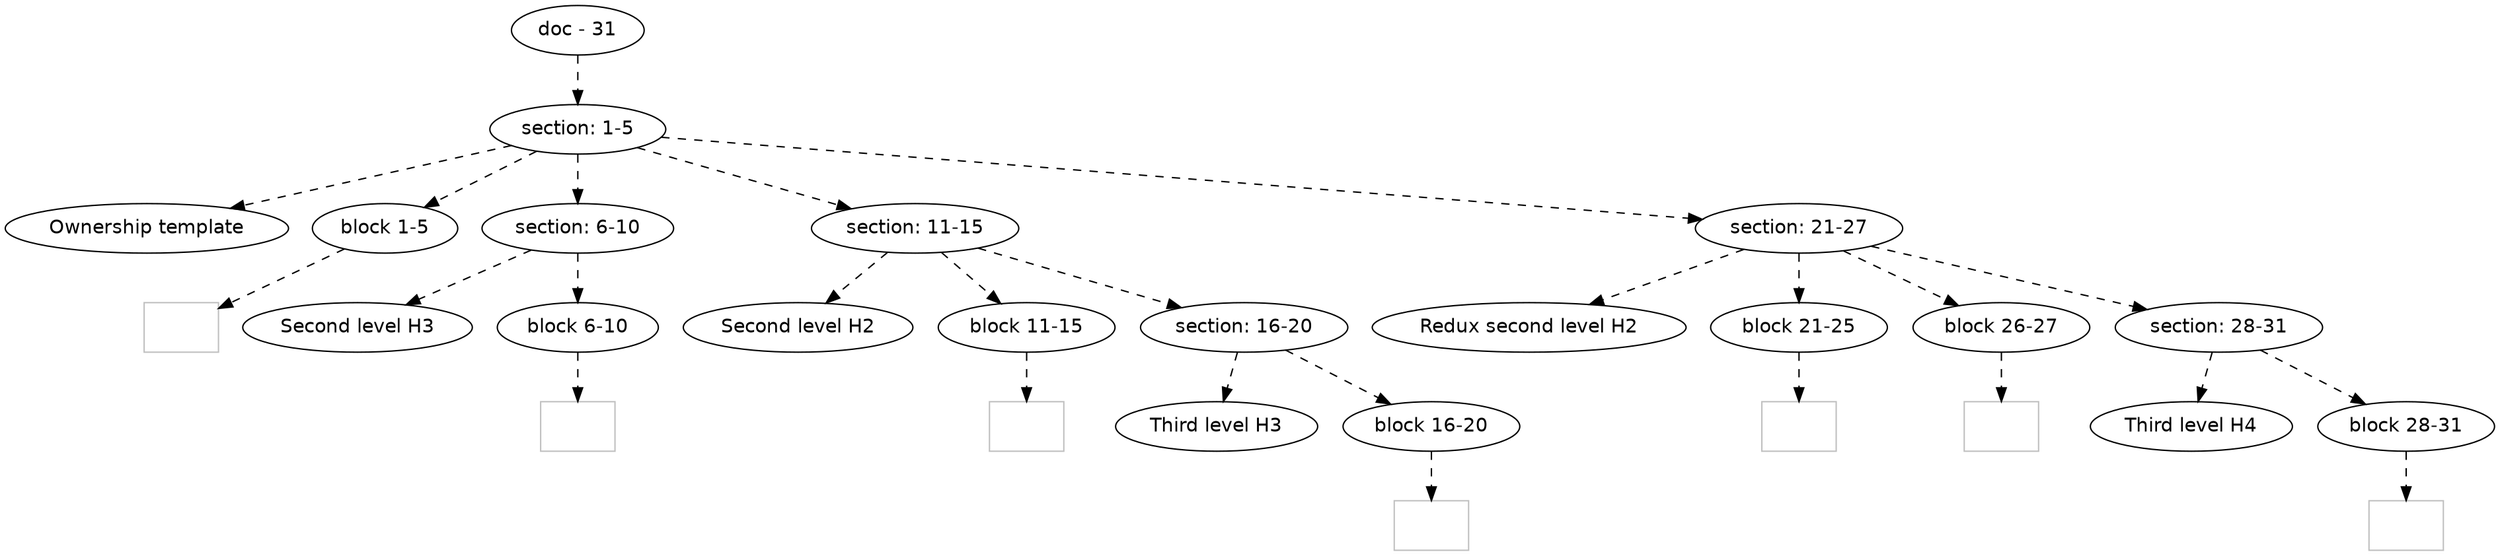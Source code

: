 digraph hierarchy {

node [fontname=Helvetica]
edge [style=dashed]

doc_0 [label="doc - 31"]

doc_0 -> { section_1}
{rank=same; section_1}

section_1 [label="section: 1-5"]

section_1 -> { header_2 block_3 section_4 section_5 section_6}
{rank=same; header_2 block_3 section_4 section_5 section_6}

header_2 [label="Ownership template"]
block_3 [label="block 1-5"]
section_4 [label="section: 6-10"]
section_5 [label="section: 11-15"]
section_6 [label="section: 21-27"]


block_3 -> leaf_7
leaf_7  [color=Gray,shape=rectangle,fontname=Inconsolata,label=""]section_4 -> { header_8 block_9}
{rank=same; header_8 block_9}

header_8 [label="Second level H3"]
block_9 [label="block 6-10"]


block_9 -> leaf_10
leaf_10  [color=Gray,shape=rectangle,fontname=Inconsolata,label=""]section_5 -> { header_11 block_12 section_13}
{rank=same; header_11 block_12 section_13}

header_11 [label="Second level H2"]
block_12 [label="block 11-15"]
section_13 [label="section: 16-20"]


block_12 -> leaf_14
leaf_14  [color=Gray,shape=rectangle,fontname=Inconsolata,label=""]section_13 -> { header_15 block_16}
{rank=same; header_15 block_16}

header_15 [label="Third level H3"]
block_16 [label="block 16-20"]


block_16 -> leaf_17
leaf_17  [color=Gray,shape=rectangle,fontname=Inconsolata,label=""]section_6 -> { header_18 block_19 block_20 section_21}
{rank=same; header_18 block_19 block_20 section_21}

header_18 [label="Redux second level H2"]
block_19 [label="block 21-25"]
block_20 [label="block 26-27"]
section_21 [label="section: 28-31"]


block_19 -> leaf_22
leaf_22  [color=Gray,shape=rectangle,fontname=Inconsolata,label=""]
block_20 -> leaf_23
leaf_23  [color=Gray,shape=rectangle,fontname=Inconsolata,label=""]section_21 -> { header_24 block_25}
{rank=same; header_24 block_25}

header_24 [label="Third level H4"]
block_25 [label="block 28-31"]


block_25 -> leaf_26
leaf_26  [color=Gray,shape=rectangle,fontname=Inconsolata,label=""]
}
